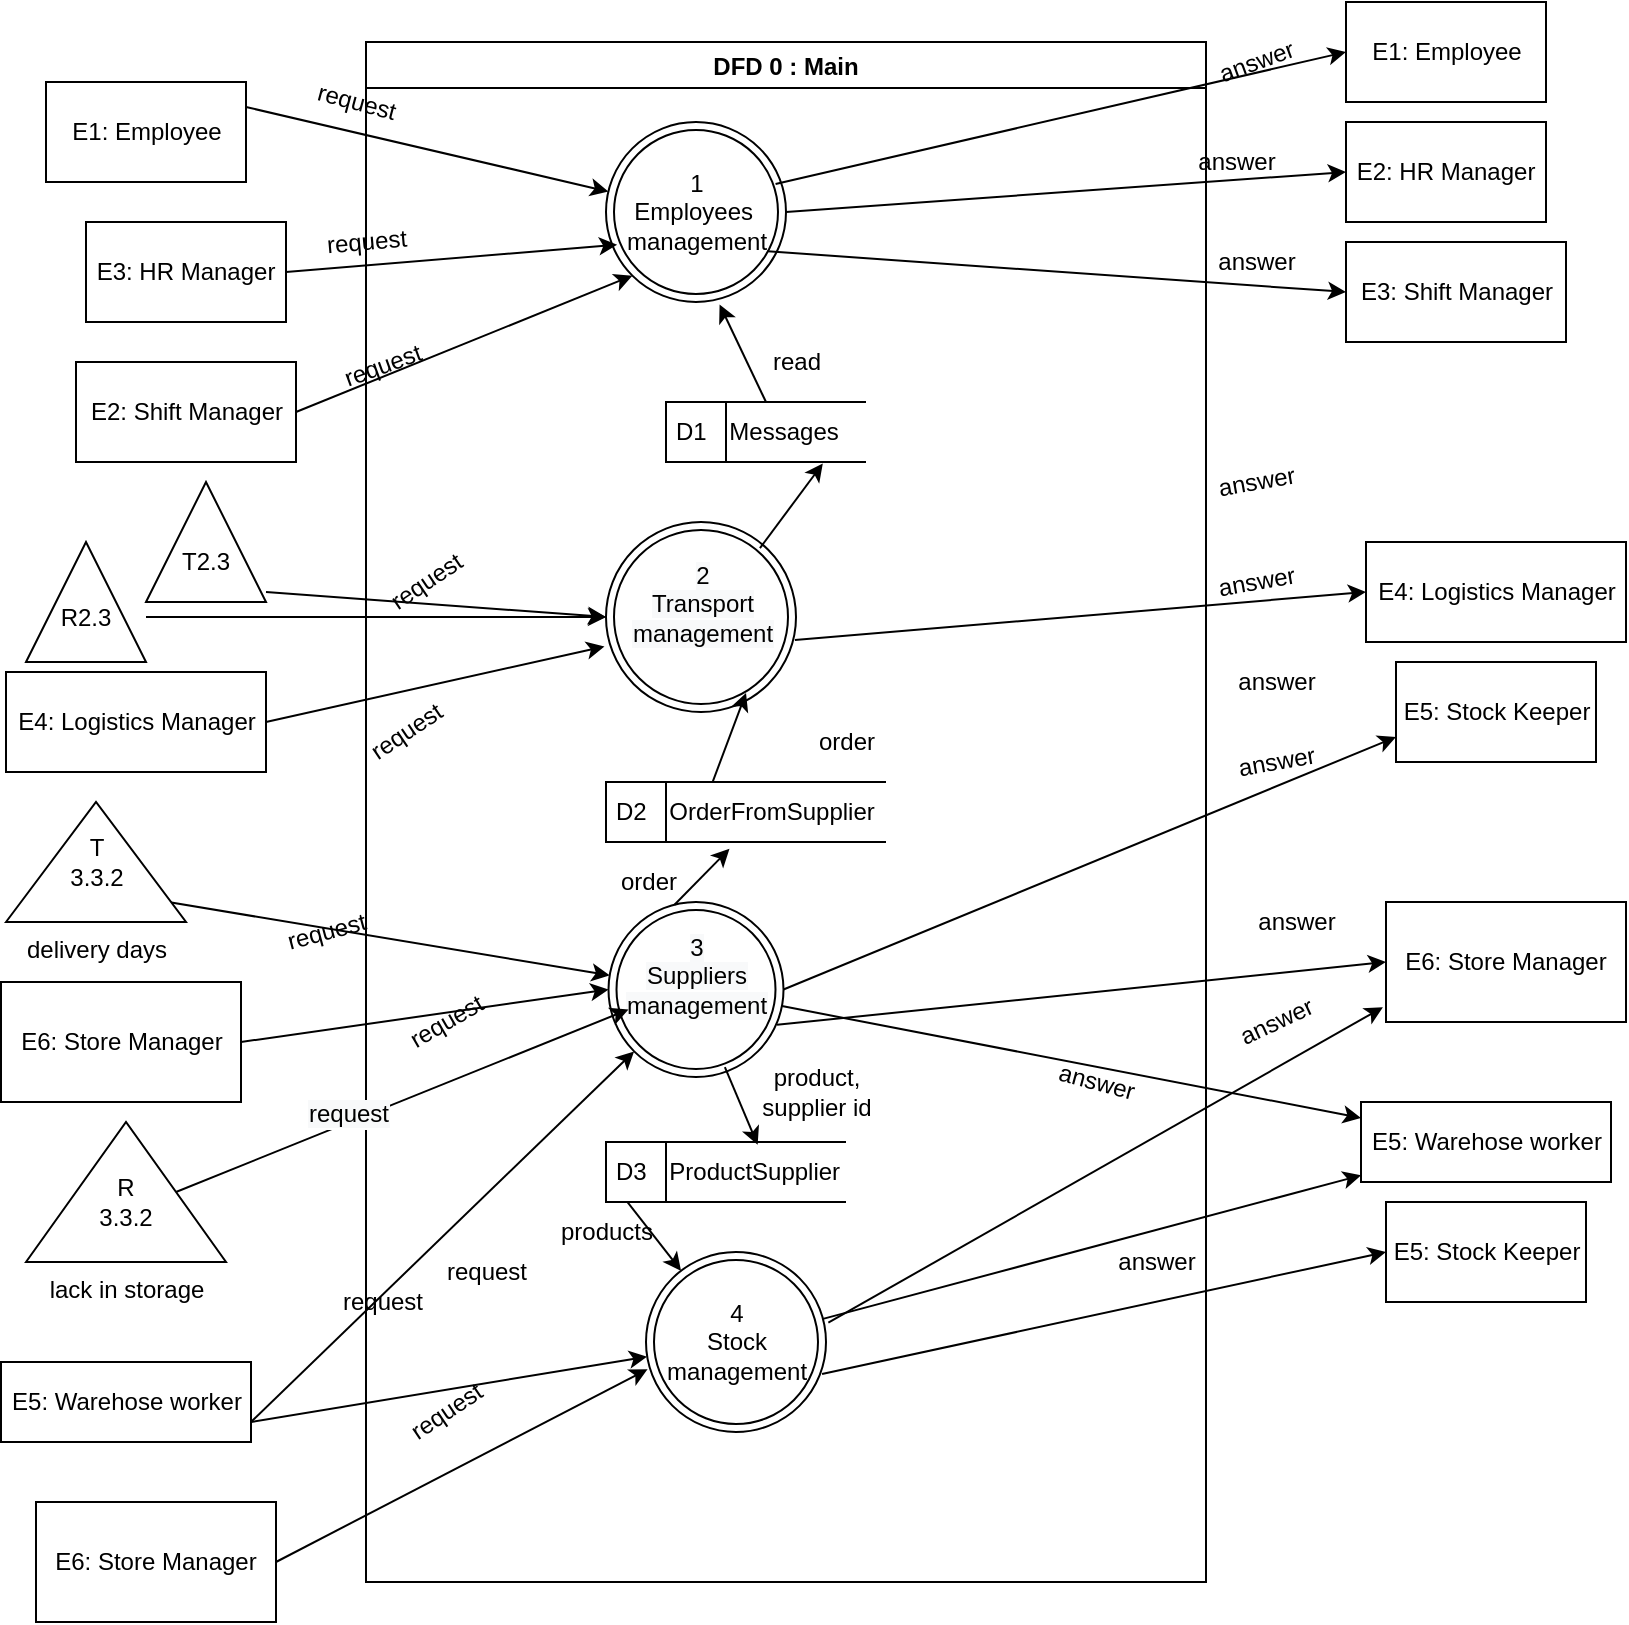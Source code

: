 <mxfile version="18.0.6" type="device"><diagram id="ACElO1Fw3GVF18SD-Q38" name="Page-1"><mxGraphModel dx="1278" dy="641" grid="1" gridSize="10" guides="1" tooltips="1" connect="1" arrows="1" fold="1" page="1" pageScale="1" pageWidth="850" pageHeight="1100" math="0" shadow="0"><root><mxCell id="0"/><mxCell id="1" parent="0"/><mxCell id="f1oIGx_SCuBBbTI3KdHC-1" value="DFD 0 : Main" style="swimlane;" parent="1" vertex="1"><mxGeometry x="210" y="60" width="420" height="770" as="geometry"/></mxCell><mxCell id="f1oIGx_SCuBBbTI3KdHC-2" value="1&lt;br&gt;Employees&amp;nbsp;&lt;br&gt;management" style="ellipse;shape=doubleEllipse;html=1;dashed=0;whitespace=wrap;aspect=fixed;gradientColor=none;" parent="f1oIGx_SCuBBbTI3KdHC-1" vertex="1"><mxGeometry x="120" y="40" width="90" height="90" as="geometry"/></mxCell><mxCell id="f1oIGx_SCuBBbTI3KdHC-3" value="&#10;&lt;span style=&quot;color: rgb(0, 0, 0); font-family: Helvetica; font-size: 12px; font-style: normal; font-variant-ligatures: normal; font-variant-caps: normal; font-weight: 400; letter-spacing: normal; orphans: 2; text-align: center; text-indent: 0px; text-transform: none; widows: 2; word-spacing: 0px; -webkit-text-stroke-width: 0px; background-color: rgb(248, 249, 250); text-decoration-thickness: initial; text-decoration-style: initial; text-decoration-color: initial; float: none; display: inline !important;&quot;&gt;2&lt;/span&gt;&lt;br style=&quot;color: rgb(0, 0, 0); font-family: Helvetica; font-size: 12px; font-style: normal; font-variant-ligatures: normal; font-variant-caps: normal; font-weight: 400; letter-spacing: normal; orphans: 2; text-align: center; text-indent: 0px; text-transform: none; widows: 2; word-spacing: 0px; -webkit-text-stroke-width: 0px; background-color: rgb(248, 249, 250); text-decoration-thickness: initial; text-decoration-style: initial; text-decoration-color: initial;&quot;&gt;&lt;span style=&quot;color: rgb(0, 0, 0); font-family: Helvetica; font-size: 12px; font-style: normal; font-variant-ligatures: normal; font-variant-caps: normal; font-weight: 400; letter-spacing: normal; orphans: 2; text-align: center; text-indent: 0px; text-transform: none; widows: 2; word-spacing: 0px; -webkit-text-stroke-width: 0px; background-color: rgb(248, 249, 250); text-decoration-thickness: initial; text-decoration-style: initial; text-decoration-color: initial; float: none; display: inline !important;&quot;&gt;Transport&lt;/span&gt;&lt;br style=&quot;color: rgb(0, 0, 0); font-family: Helvetica; font-size: 12px; font-style: normal; font-variant-ligatures: normal; font-variant-caps: normal; font-weight: 400; letter-spacing: normal; orphans: 2; text-align: center; text-indent: 0px; text-transform: none; widows: 2; word-spacing: 0px; -webkit-text-stroke-width: 0px; background-color: rgb(248, 249, 250); text-decoration-thickness: initial; text-decoration-style: initial; text-decoration-color: initial;&quot;&gt;&lt;span style=&quot;color: rgb(0, 0, 0); font-family: Helvetica; font-size: 12px; font-style: normal; font-variant-ligatures: normal; font-variant-caps: normal; font-weight: 400; letter-spacing: normal; orphans: 2; text-align: center; text-indent: 0px; text-transform: none; widows: 2; word-spacing: 0px; -webkit-text-stroke-width: 0px; background-color: rgb(248, 249, 250); text-decoration-thickness: initial; text-decoration-style: initial; text-decoration-color: initial; float: none; display: inline !important;&quot;&gt;management&lt;/span&gt;&#10;&#10;" style="ellipse;shape=doubleEllipse;html=1;dashed=0;whitespace=wrap;aspect=fixed;gradientColor=none;" parent="f1oIGx_SCuBBbTI3KdHC-1" vertex="1"><mxGeometry x="120" y="240" width="95" height="95" as="geometry"/></mxCell><mxCell id="f1oIGx_SCuBBbTI3KdHC-4" value="&#10;&lt;span style=&quot;color: rgb(0, 0, 0); font-family: Helvetica; font-size: 12px; font-style: normal; font-variant-ligatures: normal; font-variant-caps: normal; font-weight: 400; letter-spacing: normal; orphans: 2; text-align: center; text-indent: 0px; text-transform: none; widows: 2; word-spacing: 0px; -webkit-text-stroke-width: 0px; background-color: rgb(248, 249, 250); text-decoration-thickness: initial; text-decoration-style: initial; text-decoration-color: initial; float: none; display: inline !important;&quot;&gt;3&lt;/span&gt;&lt;br style=&quot;color: rgb(0, 0, 0); font-family: Helvetica; font-size: 12px; font-style: normal; font-variant-ligatures: normal; font-variant-caps: normal; font-weight: 400; letter-spacing: normal; orphans: 2; text-align: center; text-indent: 0px; text-transform: none; widows: 2; word-spacing: 0px; -webkit-text-stroke-width: 0px; background-color: rgb(248, 249, 250); text-decoration-thickness: initial; text-decoration-style: initial; text-decoration-color: initial;&quot;&gt;&lt;span style=&quot;color: rgb(0, 0, 0); font-family: Helvetica; font-size: 12px; font-style: normal; font-variant-ligatures: normal; font-variant-caps: normal; font-weight: 400; letter-spacing: normal; orphans: 2; text-align: center; text-indent: 0px; text-transform: none; widows: 2; word-spacing: 0px; -webkit-text-stroke-width: 0px; background-color: rgb(248, 249, 250); text-decoration-thickness: initial; text-decoration-style: initial; text-decoration-color: initial; float: none; display: inline !important;&quot;&gt;Suppliers&lt;/span&gt;&lt;br style=&quot;color: rgb(0, 0, 0); font-family: Helvetica; font-size: 12px; font-style: normal; font-variant-ligatures: normal; font-variant-caps: normal; font-weight: 400; letter-spacing: normal; orphans: 2; text-align: center; text-indent: 0px; text-transform: none; widows: 2; word-spacing: 0px; -webkit-text-stroke-width: 0px; background-color: rgb(248, 249, 250); text-decoration-thickness: initial; text-decoration-style: initial; text-decoration-color: initial;&quot;&gt;&lt;span style=&quot;color: rgb(0, 0, 0); font-family: Helvetica; font-size: 12px; font-style: normal; font-variant-ligatures: normal; font-variant-caps: normal; font-weight: 400; letter-spacing: normal; orphans: 2; text-align: center; text-indent: 0px; text-transform: none; widows: 2; word-spacing: 0px; -webkit-text-stroke-width: 0px; background-color: rgb(248, 249, 250); text-decoration-thickness: initial; text-decoration-style: initial; text-decoration-color: initial; float: none; display: inline !important;&quot;&gt;management&lt;/span&gt;&#10;&#10;" style="ellipse;shape=doubleEllipse;html=1;dashed=0;whitespace=wrap;aspect=fixed;gradientColor=none;" parent="f1oIGx_SCuBBbTI3KdHC-1" vertex="1"><mxGeometry x="121.25" y="430" width="87.5" height="87.5" as="geometry"/></mxCell><mxCell id="f1oIGx_SCuBBbTI3KdHC-5" value="4&lt;br&gt;Stock&lt;br&gt;management" style="ellipse;shape=doubleEllipse;html=1;dashed=0;whitespace=wrap;aspect=fixed;gradientColor=none;" parent="f1oIGx_SCuBBbTI3KdHC-1" vertex="1"><mxGeometry x="140" y="605" width="90" height="90" as="geometry"/></mxCell><mxCell id="f1oIGx_SCuBBbTI3KdHC-76" value="D1&lt;span style=&quot;white-space: pre;&quot;&gt;&#9;&lt;/span&gt;Messages" style="html=1;dashed=0;whitespace=wrap;shape=mxgraph.dfd.dataStoreID;align=left;spacingLeft=3;points=[[0,0],[0.5,0],[1,0],[0,0.5],[1,0.5],[0,1],[0.5,1],[1,1]];" parent="f1oIGx_SCuBBbTI3KdHC-1" vertex="1"><mxGeometry x="150" y="180" width="100" height="30" as="geometry"/></mxCell><mxCell id="f1oIGx_SCuBBbTI3KdHC-77" value="" style="endArrow=classic;html=1;rounded=0;exitX=0.81;exitY=0.138;exitDx=0;exitDy=0;exitPerimeter=0;entryX=0.784;entryY=1.025;entryDx=0;entryDy=0;entryPerimeter=0;" parent="f1oIGx_SCuBBbTI3KdHC-1" source="f1oIGx_SCuBBbTI3KdHC-3" target="f1oIGx_SCuBBbTI3KdHC-76" edge="1"><mxGeometry width="50" height="50" relative="1" as="geometry"><mxPoint x="140" y="280" as="sourcePoint"/><mxPoint x="190" y="230" as="targetPoint"/></mxGeometry></mxCell><mxCell id="f1oIGx_SCuBBbTI3KdHC-79" value="" style="endArrow=classic;html=1;rounded=0;exitX=0.5;exitY=0;exitDx=0;exitDy=0;entryX=0.631;entryY=1.014;entryDx=0;entryDy=0;entryPerimeter=0;" parent="f1oIGx_SCuBBbTI3KdHC-1" source="f1oIGx_SCuBBbTI3KdHC-76" target="f1oIGx_SCuBBbTI3KdHC-2" edge="1"><mxGeometry width="50" height="50" relative="1" as="geometry"><mxPoint x="206.95" y="263.11" as="sourcePoint"/><mxPoint x="238.4" y="220.75" as="targetPoint"/></mxGeometry></mxCell><mxCell id="f1oIGx_SCuBBbTI3KdHC-81" value="D2&lt;span style=&quot;white-space: pre;&quot;&gt;&#9;&lt;/span&gt;OrderFromSupplier" style="html=1;dashed=0;whitespace=wrap;shape=mxgraph.dfd.dataStoreID;align=left;spacingLeft=3;points=[[0,0],[0.5,0],[1,0],[0,0.5],[1,0.5],[0,1],[0.5,1],[1,1]];" parent="f1oIGx_SCuBBbTI3KdHC-1" vertex="1"><mxGeometry x="120" y="370" width="140" height="30" as="geometry"/></mxCell><mxCell id="f1oIGx_SCuBBbTI3KdHC-62" value="request" style="text;html=1;align=center;verticalAlign=middle;resizable=0;points=[];autosize=1;strokeColor=none;fillColor=none;rotation=0;" parent="f1oIGx_SCuBBbTI3KdHC-1" vertex="1"><mxGeometry x="30" y="605" width="60" height="20" as="geometry"/></mxCell><mxCell id="f1oIGx_SCuBBbTI3KdHC-82" value="D3&lt;span style=&quot;white-space: pre;&quot;&gt;&#9;&lt;/span&gt;ProductSupplier" style="html=1;dashed=0;whitespace=wrap;shape=mxgraph.dfd.dataStoreID;align=left;spacingLeft=3;points=[[0,0],[0.5,0],[1,0],[0,0.5],[1,0.5],[0,1],[0.5,1],[1,1]];" parent="f1oIGx_SCuBBbTI3KdHC-1" vertex="1"><mxGeometry x="120" y="550" width="120" height="30" as="geometry"/></mxCell><mxCell id="f1oIGx_SCuBBbTI3KdHC-83" value="" style="endArrow=classic;html=1;rounded=0;exitX=0.381;exitY=-0.003;exitDx=0;exitDy=0;exitPerimeter=0;entryX=0.737;entryY=0.9;entryDx=0;entryDy=0;entryPerimeter=0;" parent="f1oIGx_SCuBBbTI3KdHC-1" source="f1oIGx_SCuBBbTI3KdHC-81" target="f1oIGx_SCuBBbTI3KdHC-3" edge="1"><mxGeometry width="50" height="50" relative="1" as="geometry"><mxPoint x="90" y="570" as="sourcePoint"/><mxPoint x="140" y="520" as="targetPoint"/></mxGeometry></mxCell><mxCell id="f1oIGx_SCuBBbTI3KdHC-85" value="" style="endArrow=classic;html=1;rounded=0;exitX=0.377;exitY=0.016;exitDx=0;exitDy=0;exitPerimeter=0;entryX=0.441;entryY=1.113;entryDx=0;entryDy=0;entryPerimeter=0;" parent="f1oIGx_SCuBBbTI3KdHC-1" source="f1oIGx_SCuBBbTI3KdHC-4" target="f1oIGx_SCuBBbTI3KdHC-81" edge="1"><mxGeometry width="50" height="50" relative="1" as="geometry"><mxPoint x="140" y="470" as="sourcePoint"/><mxPoint x="190" y="420" as="targetPoint"/></mxGeometry></mxCell><mxCell id="f1oIGx_SCuBBbTI3KdHC-86" value="order" style="text;html=1;align=center;verticalAlign=middle;resizable=0;points=[];autosize=1;strokeColor=none;fillColor=none;" parent="f1oIGx_SCuBBbTI3KdHC-1" vertex="1"><mxGeometry x="121.25" y="410" width="40" height="20" as="geometry"/></mxCell><mxCell id="f1oIGx_SCuBBbTI3KdHC-87" value="" style="endArrow=classic;html=1;rounded=0;exitX=0.665;exitY=0.944;exitDx=0;exitDy=0;exitPerimeter=0;entryX=0.632;entryY=0.047;entryDx=0;entryDy=0;entryPerimeter=0;" parent="f1oIGx_SCuBBbTI3KdHC-1" source="f1oIGx_SCuBBbTI3KdHC-4" target="f1oIGx_SCuBBbTI3KdHC-82" edge="1"><mxGeometry width="50" height="50" relative="1" as="geometry"><mxPoint x="130" y="610" as="sourcePoint"/><mxPoint x="180" y="560" as="targetPoint"/></mxGeometry></mxCell><mxCell id="f1oIGx_SCuBBbTI3KdHC-88" value="product,&lt;br&gt;supplier id" style="text;html=1;align=center;verticalAlign=middle;resizable=0;points=[];autosize=1;strokeColor=none;fillColor=none;" parent="f1oIGx_SCuBBbTI3KdHC-1" vertex="1"><mxGeometry x="190" y="510" width="70" height="30" as="geometry"/></mxCell><mxCell id="f1oIGx_SCuBBbTI3KdHC-89" value="" style="endArrow=classic;html=1;rounded=0;exitX=0.088;exitY=0.993;exitDx=0;exitDy=0;exitPerimeter=0;" parent="f1oIGx_SCuBBbTI3KdHC-1" source="f1oIGx_SCuBBbTI3KdHC-82" target="f1oIGx_SCuBBbTI3KdHC-5" edge="1"><mxGeometry width="50" height="50" relative="1" as="geometry"><mxPoint x="130" y="600" as="sourcePoint"/><mxPoint x="180" y="550" as="targetPoint"/></mxGeometry></mxCell><mxCell id="f1oIGx_SCuBBbTI3KdHC-90" value="products" style="text;html=1;align=center;verticalAlign=middle;resizable=0;points=[];autosize=1;strokeColor=none;fillColor=none;" parent="f1oIGx_SCuBBbTI3KdHC-1" vertex="1"><mxGeometry x="90" y="585" width="60" height="20" as="geometry"/></mxCell><mxCell id="f1oIGx_SCuBBbTI3KdHC-80" value="read" style="text;html=1;align=center;verticalAlign=middle;resizable=0;points=[];autosize=1;strokeColor=none;fillColor=none;" parent="f1oIGx_SCuBBbTI3KdHC-1" vertex="1"><mxGeometry x="195" y="150" width="40" height="20" as="geometry"/></mxCell><mxCell id="xT2kt36jg7ey2DXcPcVZ-4" value="answer" style="text;html=1;align=center;verticalAlign=middle;resizable=0;points=[];autosize=1;strokeColor=none;fillColor=none;rotation=15;" parent="f1oIGx_SCuBBbTI3KdHC-1" vertex="1"><mxGeometry x="340" y="510" width="50" height="20" as="geometry"/></mxCell><mxCell id="f1oIGx_SCuBBbTI3KdHC-75" value="answer" style="text;html=1;align=center;verticalAlign=middle;resizable=0;points=[];autosize=1;strokeColor=none;fillColor=none;rotation=0;" parent="f1oIGx_SCuBBbTI3KdHC-1" vertex="1"><mxGeometry x="370" y="600" width="50" height="20" as="geometry"/></mxCell><mxCell id="f1oIGx_SCuBBbTI3KdHC-60" value="request" style="text;html=1;align=center;verticalAlign=middle;resizable=0;points=[];autosize=1;strokeColor=none;fillColor=none;rotation=-30;" parent="f1oIGx_SCuBBbTI3KdHC-1" vertex="1"><mxGeometry x="10" y="480" width="60" height="20" as="geometry"/></mxCell><mxCell id="f1oIGx_SCuBBbTI3KdHC-58" value="request" style="text;html=1;align=center;verticalAlign=middle;resizable=0;points=[];autosize=1;strokeColor=none;fillColor=none;rotation=-34;" parent="f1oIGx_SCuBBbTI3KdHC-1" vertex="1"><mxGeometry x="-10" y="335" width="60" height="20" as="geometry"/></mxCell><mxCell id="d8rqe_NV9AuQXP2XU5AX-5" value="request" style="text;html=1;align=center;verticalAlign=middle;resizable=0;points=[];autosize=1;strokeColor=none;fillColor=none;rotation=-34;" parent="f1oIGx_SCuBBbTI3KdHC-1" vertex="1"><mxGeometry y="260" width="60" height="20" as="geometry"/></mxCell><mxCell id="d8rqe_NV9AuQXP2XU5AX-6" value="request" style="text;html=1;align=center;verticalAlign=middle;resizable=0;points=[];autosize=1;strokeColor=none;fillColor=none;rotation=-34;" parent="f1oIGx_SCuBBbTI3KdHC-1" vertex="1"><mxGeometry x="10" y="675" width="60" height="20" as="geometry"/></mxCell><mxCell id="f1oIGx_SCuBBbTI3KdHC-6" value="E1: Employee" style="html=1;dashed=0;whitespace=wrap;" parent="1" vertex="1"><mxGeometry x="50" y="80" width="100" height="50" as="geometry"/></mxCell><mxCell id="f1oIGx_SCuBBbTI3KdHC-7" value="" style="endArrow=classic;html=1;rounded=0;exitX=1;exitY=0.25;exitDx=0;exitDy=0;" parent="1" source="f1oIGx_SCuBBbTI3KdHC-6" target="f1oIGx_SCuBBbTI3KdHC-2" edge="1"><mxGeometry width="50" height="50" relative="1" as="geometry"><mxPoint x="400" y="310" as="sourcePoint"/><mxPoint x="368.343" y="159.022" as="targetPoint"/></mxGeometry></mxCell><mxCell id="f1oIGx_SCuBBbTI3KdHC-9" value="" style="endArrow=classic;html=1;rounded=0;entryX=-0.008;entryY=0.655;entryDx=0;entryDy=0;entryPerimeter=0;exitX=1;exitY=0.5;exitDx=0;exitDy=0;" parent="1" source="f1oIGx_SCuBBbTI3KdHC-16" target="f1oIGx_SCuBBbTI3KdHC-3" edge="1"><mxGeometry width="50" height="50" relative="1" as="geometry"><mxPoint x="110" y="380" as="sourcePoint"/><mxPoint x="380" y="352.5" as="targetPoint"/></mxGeometry></mxCell><mxCell id="f1oIGx_SCuBBbTI3KdHC-10" value="" style="endArrow=classic;html=1;rounded=0;exitX=1;exitY=0.75;exitDx=0;exitDy=0;" parent="1" source="f1oIGx_SCuBBbTI3KdHC-11" target="f1oIGx_SCuBBbTI3KdHC-5" edge="1"><mxGeometry width="50" height="50" relative="1" as="geometry"><mxPoint x="100" y="710" as="sourcePoint"/><mxPoint x="317.636" y="400.004" as="targetPoint"/></mxGeometry></mxCell><mxCell id="f1oIGx_SCuBBbTI3KdHC-11" value="E5: Warehose worker" style="html=1;dashed=0;whitespace=wrap;gradientColor=none;" parent="1" vertex="1"><mxGeometry x="27.5" y="720" width="125" height="40" as="geometry"/></mxCell><mxCell id="f1oIGx_SCuBBbTI3KdHC-12" value="E2: Shift Manager" style="html=1;dashed=0;whitespace=wrap;gradientColor=none;" parent="1" vertex="1"><mxGeometry x="65" y="220" width="110" height="50" as="geometry"/></mxCell><mxCell id="f1oIGx_SCuBBbTI3KdHC-13" value="E3: HR Manager" style="rounded=0;whiteSpace=wrap;html=1;" parent="1" vertex="1"><mxGeometry x="70" y="150" width="100" height="50" as="geometry"/></mxCell><mxCell id="f1oIGx_SCuBBbTI3KdHC-14" value="" style="endArrow=classic;html=1;rounded=0;exitX=1;exitY=0.5;exitDx=0;exitDy=0;entryX=0.062;entryY=0.682;entryDx=0;entryDy=0;entryPerimeter=0;" parent="1" source="f1oIGx_SCuBBbTI3KdHC-13" target="f1oIGx_SCuBBbTI3KdHC-2" edge="1"><mxGeometry width="50" height="50" relative="1" as="geometry"><mxPoint x="190" y="102.5" as="sourcePoint"/><mxPoint x="381.063" y="145.278" as="targetPoint"/></mxGeometry></mxCell><mxCell id="f1oIGx_SCuBBbTI3KdHC-15" value="" style="endArrow=classic;html=1;rounded=0;exitX=1;exitY=0.5;exitDx=0;exitDy=0;entryX=0;entryY=1;entryDx=0;entryDy=0;" parent="1" source="f1oIGx_SCuBBbTI3KdHC-12" target="f1oIGx_SCuBBbTI3KdHC-2" edge="1"><mxGeometry width="50" height="50" relative="1" as="geometry"><mxPoint x="180" y="185" as="sourcePoint"/><mxPoint x="385.58" y="171.38" as="targetPoint"/></mxGeometry></mxCell><mxCell id="f1oIGx_SCuBBbTI3KdHC-16" value="E4: Logistics Manager" style="html=1;dashed=0;whitespace=wrap;gradientColor=none;" parent="1" vertex="1"><mxGeometry x="30" y="375" width="130" height="50" as="geometry"/></mxCell><mxCell id="f1oIGx_SCuBBbTI3KdHC-19" value="" style="endArrow=classic;html=1;rounded=0;exitX=1;exitY=0.75;exitDx=0;exitDy=0;entryX=0;entryY=1;entryDx=0;entryDy=0;" parent="1" source="f1oIGx_SCuBBbTI3KdHC-11" target="f1oIGx_SCuBBbTI3KdHC-4" edge="1"><mxGeometry width="50" height="50" relative="1" as="geometry"><mxPoint x="170" y="410" as="sourcePoint"/><mxPoint x="389.662" y="349.954" as="targetPoint"/></mxGeometry></mxCell><mxCell id="f1oIGx_SCuBBbTI3KdHC-23" value="E6: Store Manager" style="rounded=0;whiteSpace=wrap;html=1;" parent="1" vertex="1"><mxGeometry x="27.5" y="530" width="120" height="60" as="geometry"/></mxCell><mxCell id="f1oIGx_SCuBBbTI3KdHC-24" value="" style="endArrow=classic;html=1;rounded=0;exitX=1;exitY=0.5;exitDx=0;exitDy=0;entryX=0;entryY=0.5;entryDx=0;entryDy=0;" parent="1" source="f1oIGx_SCuBBbTI3KdHC-23" target="f1oIGx_SCuBBbTI3KdHC-4" edge="1"><mxGeometry width="50" height="50" relative="1" as="geometry"><mxPoint x="400" y="420" as="sourcePoint"/><mxPoint x="450" y="370" as="targetPoint"/></mxGeometry></mxCell><mxCell id="f1oIGx_SCuBBbTI3KdHC-25" value="E6: Store Manager" style="rounded=0;whiteSpace=wrap;html=1;" parent="1" vertex="1"><mxGeometry x="45" y="790" width="120" height="60" as="geometry"/></mxCell><mxCell id="f1oIGx_SCuBBbTI3KdHC-26" value="" style="endArrow=classic;html=1;rounded=0;exitX=1;exitY=0.5;exitDx=0;exitDy=0;entryX=0.009;entryY=0.651;entryDx=0;entryDy=0;entryPerimeter=0;" parent="1" source="f1oIGx_SCuBBbTI3KdHC-25" target="f1oIGx_SCuBBbTI3KdHC-5" edge="1"><mxGeometry width="50" height="50" relative="1" as="geometry"><mxPoint x="185" y="617.5" as="sourcePoint"/><mxPoint x="380.019" y="623.688" as="targetPoint"/></mxGeometry></mxCell><mxCell id="f1oIGx_SCuBBbTI3KdHC-27" value="" style="endArrow=classic;html=1;rounded=0;exitX=0.994;exitY=0.621;exitDx=0;exitDy=0;exitPerimeter=0;entryX=0;entryY=0.5;entryDx=0;entryDy=0;" parent="1" source="f1oIGx_SCuBBbTI3KdHC-3" target="f1oIGx_SCuBBbTI3KdHC-46" edge="1"><mxGeometry width="50" height="50" relative="1" as="geometry"><mxPoint x="360" y="200" as="sourcePoint"/><mxPoint x="700" y="340" as="targetPoint"/></mxGeometry></mxCell><mxCell id="f1oIGx_SCuBBbTI3KdHC-30" value="" style="endArrow=classic;html=1;rounded=0;exitX=0.942;exitY=0.344;exitDx=0;exitDy=0;exitPerimeter=0;entryX=0;entryY=0.5;entryDx=0;entryDy=0;" parent="1" source="f1oIGx_SCuBBbTI3KdHC-2" target="f1oIGx_SCuBBbTI3KdHC-41" edge="1"><mxGeometry width="50" height="50" relative="1" as="geometry"><mxPoint x="360" y="200" as="sourcePoint"/><mxPoint x="710" y="120" as="targetPoint"/></mxGeometry></mxCell><mxCell id="f1oIGx_SCuBBbTI3KdHC-31" value="" style="endArrow=classic;html=1;rounded=0;exitX=0.898;exitY=0.718;exitDx=0;exitDy=0;exitPerimeter=0;entryX=0;entryY=0.5;entryDx=0;entryDy=0;" parent="1" source="f1oIGx_SCuBBbTI3KdHC-2" target="f1oIGx_SCuBBbTI3KdHC-43" edge="1"><mxGeometry width="50" height="50" relative="1" as="geometry"><mxPoint x="360" y="200" as="sourcePoint"/><mxPoint x="700" y="200" as="targetPoint"/></mxGeometry></mxCell><mxCell id="f1oIGx_SCuBBbTI3KdHC-32" value="" style="endArrow=classic;html=1;rounded=0;exitX=1;exitY=0.5;exitDx=0;exitDy=0;entryX=0;entryY=0.5;entryDx=0;entryDy=0;" parent="1" source="f1oIGx_SCuBBbTI3KdHC-2" target="f1oIGx_SCuBBbTI3KdHC-42" edge="1"><mxGeometry width="50" height="50" relative="1" as="geometry"><mxPoint x="360" y="200" as="sourcePoint"/><mxPoint x="730" y="170" as="targetPoint"/></mxGeometry></mxCell><mxCell id="f1oIGx_SCuBBbTI3KdHC-34" value="" style="endArrow=classic;html=1;rounded=0;exitX=0.978;exitY=0.678;exitDx=0;exitDy=0;exitPerimeter=0;entryX=0;entryY=0.5;entryDx=0;entryDy=0;" parent="1" source="f1oIGx_SCuBBbTI3KdHC-5" target="f1oIGx_SCuBBbTI3KdHC-49" edge="1"><mxGeometry width="50" height="50" relative="1" as="geometry"><mxPoint x="360" y="560" as="sourcePoint"/><mxPoint x="750" y="650" as="targetPoint"/></mxGeometry></mxCell><mxCell id="f1oIGx_SCuBBbTI3KdHC-35" value="" style="endArrow=classic;html=1;rounded=0;exitX=1.013;exitY=0.393;exitDx=0;exitDy=0;exitPerimeter=0;entryX=-0.013;entryY=0.877;entryDx=0;entryDy=0;entryPerimeter=0;" parent="1" source="f1oIGx_SCuBBbTI3KdHC-5" target="f1oIGx_SCuBBbTI3KdHC-48" edge="1"><mxGeometry width="50" height="50" relative="1" as="geometry"><mxPoint x="360" y="560" as="sourcePoint"/><mxPoint x="700" y="590" as="targetPoint"/></mxGeometry></mxCell><mxCell id="f1oIGx_SCuBBbTI3KdHC-36" value="" style="endArrow=classic;html=1;rounded=0;exitX=0.963;exitY=0.702;exitDx=0;exitDy=0;exitPerimeter=0;entryX=0;entryY=0.5;entryDx=0;entryDy=0;" parent="1" source="f1oIGx_SCuBBbTI3KdHC-4" target="f1oIGx_SCuBBbTI3KdHC-48" edge="1"><mxGeometry width="50" height="50" relative="1" as="geometry"><mxPoint x="360" y="560" as="sourcePoint"/><mxPoint x="720" y="510" as="targetPoint"/></mxGeometry></mxCell><mxCell id="f1oIGx_SCuBBbTI3KdHC-37" value="" style="endArrow=classic;html=1;rounded=0;exitX=1;exitY=0.5;exitDx=0;exitDy=0;entryX=0;entryY=0.75;entryDx=0;entryDy=0;" parent="1" source="f1oIGx_SCuBBbTI3KdHC-4" target="f1oIGx_SCuBBbTI3KdHC-47" edge="1"><mxGeometry width="50" height="50" relative="1" as="geometry"><mxPoint x="360" y="560" as="sourcePoint"/><mxPoint x="720" y="450" as="targetPoint"/></mxGeometry></mxCell><mxCell id="f1oIGx_SCuBBbTI3KdHC-40" value="" style="endArrow=classic;html=1;rounded=0;exitX=0.818;exitY=0.813;exitDx=0;exitDy=0;exitPerimeter=0;" parent="1" source="xT2kt36jg7ey2DXcPcVZ-7" target="f1oIGx_SCuBBbTI3KdHC-4" edge="1"><mxGeometry width="50" height="50" relative="1" as="geometry"><mxPoint x="104.8" y="472.8" as="sourcePoint"/><mxPoint x="410" y="270" as="targetPoint"/></mxGeometry></mxCell><mxCell id="f1oIGx_SCuBBbTI3KdHC-41" value="E1: Employee" style="html=1;dashed=0;whitespace=wrap;" parent="1" vertex="1"><mxGeometry x="700" y="40" width="100" height="50" as="geometry"/></mxCell><mxCell id="f1oIGx_SCuBBbTI3KdHC-42" value="E2: HR Manager" style="rounded=0;whiteSpace=wrap;html=1;" parent="1" vertex="1"><mxGeometry x="700" y="100" width="100" height="50" as="geometry"/></mxCell><mxCell id="f1oIGx_SCuBBbTI3KdHC-43" value="E3: Shift Manager" style="html=1;dashed=0;whitespace=wrap;gradientColor=none;" parent="1" vertex="1"><mxGeometry x="700" y="160" width="110" height="50" as="geometry"/></mxCell><mxCell id="f1oIGx_SCuBBbTI3KdHC-46" value="E4: Logistics Manager" style="html=1;dashed=0;whitespace=wrap;gradientColor=none;" parent="1" vertex="1"><mxGeometry x="710" y="310" width="130" height="50" as="geometry"/></mxCell><mxCell id="f1oIGx_SCuBBbTI3KdHC-47" value="E5: Stock Keeper" style="html=1;dashed=0;whitespace=wrap;gradientColor=none;" parent="1" vertex="1"><mxGeometry x="725" y="370" width="100" height="50" as="geometry"/></mxCell><mxCell id="f1oIGx_SCuBBbTI3KdHC-48" value="E6: Store Manager" style="rounded=0;whiteSpace=wrap;html=1;" parent="1" vertex="1"><mxGeometry x="720" y="490" width="120" height="60" as="geometry"/></mxCell><mxCell id="f1oIGx_SCuBBbTI3KdHC-49" value="E5: Stock Keeper" style="html=1;dashed=0;whitespace=wrap;gradientColor=none;" parent="1" vertex="1"><mxGeometry x="720" y="640" width="100" height="50" as="geometry"/></mxCell><mxCell id="f1oIGx_SCuBBbTI3KdHC-50" value="request" style="text;html=1;align=center;verticalAlign=middle;resizable=0;points=[];autosize=1;strokeColor=none;fillColor=none;rotation=15;" parent="1" vertex="1"><mxGeometry x="175" y="80" width="60" height="20" as="geometry"/></mxCell><mxCell id="f1oIGx_SCuBBbTI3KdHC-53" value="request" style="text;html=1;align=center;verticalAlign=middle;resizable=0;points=[];autosize=1;strokeColor=none;fillColor=none;rotation=-5;" parent="1" vertex="1"><mxGeometry x="180" y="150" width="60" height="20" as="geometry"/></mxCell><mxCell id="f1oIGx_SCuBBbTI3KdHC-54" value="request" style="text;html=1;align=center;verticalAlign=middle;resizable=0;points=[];autosize=1;strokeColor=none;fillColor=none;rotation=-20;" parent="1" vertex="1"><mxGeometry x="188.03" y="211.81" width="60" height="20" as="geometry"/></mxCell><mxCell id="f1oIGx_SCuBBbTI3KdHC-59" value="request" style="text;html=1;align=center;verticalAlign=middle;resizable=0;points=[];autosize=1;strokeColor=none;fillColor=none;rotation=-15;" parent="1" vertex="1"><mxGeometry x="160" y="495" width="60" height="20" as="geometry"/></mxCell><mxCell id="f1oIGx_SCuBBbTI3KdHC-63" value="request" style="text;html=1;align=center;verticalAlign=middle;resizable=0;points=[];autosize=1;strokeColor=none;fillColor=none;rotation=0;" parent="1" vertex="1"><mxGeometry x="188.03" y="680" width="60" height="20" as="geometry"/></mxCell><mxCell id="f1oIGx_SCuBBbTI3KdHC-64" value="answer" style="text;html=1;align=center;verticalAlign=middle;resizable=0;points=[];autosize=1;strokeColor=none;fillColor=none;rotation=-20;" parent="1" vertex="1"><mxGeometry x="630" y="60" width="50" height="20" as="geometry"/></mxCell><mxCell id="f1oIGx_SCuBBbTI3KdHC-65" value="answer" style="text;html=1;align=center;verticalAlign=middle;resizable=0;points=[];autosize=1;strokeColor=none;fillColor=none;rotation=0;" parent="1" vertex="1"><mxGeometry x="620" y="110" width="50" height="20" as="geometry"/></mxCell><mxCell id="f1oIGx_SCuBBbTI3KdHC-66" value="answer" style="text;html=1;align=center;verticalAlign=middle;resizable=0;points=[];autosize=1;strokeColor=none;fillColor=none;rotation=0;" parent="1" vertex="1"><mxGeometry x="630" y="160" width="50" height="20" as="geometry"/></mxCell><mxCell id="f1oIGx_SCuBBbTI3KdHC-69" value="answer" style="text;html=1;align=center;verticalAlign=middle;resizable=0;points=[];autosize=1;strokeColor=none;fillColor=none;rotation=-10;" parent="1" vertex="1"><mxGeometry x="630" y="270" width="50" height="20" as="geometry"/></mxCell><mxCell id="f1oIGx_SCuBBbTI3KdHC-70" value="answer" style="text;html=1;align=center;verticalAlign=middle;resizable=0;points=[];autosize=1;strokeColor=none;fillColor=none;rotation=-10;" parent="1" vertex="1"><mxGeometry x="630" y="320" width="50" height="20" as="geometry"/></mxCell><mxCell id="f1oIGx_SCuBBbTI3KdHC-71" value="answer" style="text;html=1;align=center;verticalAlign=middle;resizable=0;points=[];autosize=1;strokeColor=none;fillColor=none;rotation=0;" parent="1" vertex="1"><mxGeometry x="640" y="370" width="50" height="20" as="geometry"/></mxCell><mxCell id="f1oIGx_SCuBBbTI3KdHC-72" value="answer" style="text;html=1;align=center;verticalAlign=middle;resizable=0;points=[];autosize=1;strokeColor=none;fillColor=none;rotation=-10;" parent="1" vertex="1"><mxGeometry x="640" y="410" width="50" height="20" as="geometry"/></mxCell><mxCell id="f1oIGx_SCuBBbTI3KdHC-73" value="answer" style="text;html=1;align=center;verticalAlign=middle;resizable=0;points=[];autosize=1;strokeColor=none;fillColor=none;rotation=0;" parent="1" vertex="1"><mxGeometry x="650" y="490" width="50" height="20" as="geometry"/></mxCell><mxCell id="f1oIGx_SCuBBbTI3KdHC-74" value="answer" style="text;html=1;align=center;verticalAlign=middle;resizable=0;points=[];autosize=1;strokeColor=none;fillColor=none;rotation=-25;" parent="1" vertex="1"><mxGeometry x="640" y="540" width="50" height="20" as="geometry"/></mxCell><mxCell id="f1oIGx_SCuBBbTI3KdHC-84" value="order" style="text;html=1;align=center;verticalAlign=middle;resizable=0;points=[];autosize=1;strokeColor=none;fillColor=none;" parent="1" vertex="1"><mxGeometry x="430" y="400" width="40" height="20" as="geometry"/></mxCell><mxCell id="lNLd7UbVNRiNvGkvTOaY-1" value="" style="triangle;whiteSpace=wrap;html=1;dashed=0;direction=south;rotation=-180;" parent="1" vertex="1"><mxGeometry x="100" y="280" width="60" height="60" as="geometry"/></mxCell><mxCell id="lNLd7UbVNRiNvGkvTOaY-3" value="" style="endArrow=classic;html=1;rounded=0;exitX=1;exitY=1;exitDx=0;exitDy=0;entryX=0;entryY=0.5;entryDx=0;entryDy=0;startArrow=none;" parent="1" source="lNLd7UbVNRiNvGkvTOaY-2" target="f1oIGx_SCuBBbTI3KdHC-3" edge="1"><mxGeometry width="50" height="50" relative="1" as="geometry"><mxPoint x="410" y="560" as="sourcePoint"/><mxPoint x="460" y="510" as="targetPoint"/></mxGeometry></mxCell><mxCell id="xT2kt36jg7ey2DXcPcVZ-2" value="E5: Warehose worker" style="html=1;dashed=0;whitespace=wrap;gradientColor=none;" parent="1" vertex="1"><mxGeometry x="707.5" y="590" width="125" height="40" as="geometry"/></mxCell><mxCell id="xT2kt36jg7ey2DXcPcVZ-3" value="" style="endArrow=classic;html=1;rounded=0;" parent="1" source="f1oIGx_SCuBBbTI3KdHC-4" target="xT2kt36jg7ey2DXcPcVZ-2" edge="1"><mxGeometry width="50" height="50" relative="1" as="geometry"><mxPoint x="425.513" y="561.425" as="sourcePoint"/><mxPoint x="730" y="530" as="targetPoint"/></mxGeometry></mxCell><mxCell id="xT2kt36jg7ey2DXcPcVZ-6" value="" style="endArrow=classic;html=1;rounded=0;" parent="1" source="f1oIGx_SCuBBbTI3KdHC-5" target="xT2kt36jg7ey2DXcPcVZ-2" edge="1"><mxGeometry width="50" height="50" relative="1" as="geometry"><mxPoint x="448.02" y="736.02" as="sourcePoint"/><mxPoint x="730" y="675" as="targetPoint"/></mxGeometry></mxCell><mxCell id="xT2kt36jg7ey2DXcPcVZ-7" value="delivery days" style="verticalLabelPosition=bottom;verticalAlign=top;html=1;shape=mxgraph.basic.acute_triangle;dx=0.5;" parent="1" vertex="1"><mxGeometry x="30" y="440" width="90" height="60" as="geometry"/></mxCell><mxCell id="xT2kt36jg7ey2DXcPcVZ-8" value="T&lt;br&gt;3.3.2" style="text;html=1;strokeColor=none;fillColor=none;align=center;verticalAlign=middle;whiteSpace=wrap;rounded=0;" parent="1" vertex="1"><mxGeometry x="58.5" y="460" width="33" height="20" as="geometry"/></mxCell><mxCell id="xT2kt36jg7ey2DXcPcVZ-9" value="&lt;span style=&quot;&quot;&gt;lack in storage&lt;/span&gt;" style="verticalLabelPosition=bottom;verticalAlign=top;html=1;shape=mxgraph.basic.acute_triangle;dx=0.5;" parent="1" vertex="1"><mxGeometry x="40" y="600" width="100" height="70" as="geometry"/></mxCell><mxCell id="xT2kt36jg7ey2DXcPcVZ-10" value="R&lt;br&gt;3.3.2" style="text;html=1;strokeColor=none;fillColor=none;align=center;verticalAlign=middle;whiteSpace=wrap;rounded=0;" parent="1" vertex="1"><mxGeometry x="71" y="630" width="38" height="20" as="geometry"/></mxCell><mxCell id="xT2kt36jg7ey2DXcPcVZ-11" value="" style="endArrow=classic;html=1;rounded=0;exitX=0;exitY=0;exitDx=75;exitDy=35;entryX=0;entryY=0.5;entryDx=0;entryDy=0;exitPerimeter=0;" parent="1" source="xT2kt36jg7ey2DXcPcVZ-9" edge="1"><mxGeometry width="50" height="50" relative="1" as="geometry"><mxPoint x="157.5" y="570" as="sourcePoint"/><mxPoint x="341.25" y="543.75" as="targetPoint"/></mxGeometry></mxCell><mxCell id="xT2kt36jg7ey2DXcPcVZ-13" value="&lt;span style=&quot;font-size: 12px; background-color: rgb(248, 249, 250);&quot;&gt;request&lt;/span&gt;" style="edgeLabel;html=1;align=center;verticalAlign=middle;resizable=0;points=[];" parent="xT2kt36jg7ey2DXcPcVZ-11" vertex="1" connectable="0"><mxGeometry x="-0.228" y="4" relative="1" as="geometry"><mxPoint as="offset"/></mxGeometry></mxCell><mxCell id="lNLd7UbVNRiNvGkvTOaY-2" value="T2.3" style="text;html=1;strokeColor=none;fillColor=none;align=center;verticalAlign=middle;whiteSpace=wrap;rounded=0;" parent="1" vertex="1"><mxGeometry x="100" y="305" width="60" height="30" as="geometry"/></mxCell><mxCell id="d8rqe_NV9AuQXP2XU5AX-1" value="" style="triangle;whiteSpace=wrap;html=1;dashed=0;direction=south;rotation=-180;" parent="1" vertex="1"><mxGeometry x="40" y="310" width="60" height="60" as="geometry"/></mxCell><mxCell id="d8rqe_NV9AuQXP2XU5AX-2" value="R2.3" style="text;html=1;strokeColor=none;fillColor=none;align=center;verticalAlign=middle;whiteSpace=wrap;rounded=0;" parent="1" vertex="1"><mxGeometry x="40" y="330" width="60" height="35" as="geometry"/></mxCell><mxCell id="d8rqe_NV9AuQXP2XU5AX-3" value="" style="endArrow=classic;html=1;rounded=0;startArrow=none;" parent="1" source="d8rqe_NV9AuQXP2XU5AX-2" target="f1oIGx_SCuBBbTI3KdHC-3" edge="1"><mxGeometry width="50" height="50" relative="1" as="geometry"><mxPoint x="170" y="345" as="sourcePoint"/><mxPoint x="340" y="357.5" as="targetPoint"/></mxGeometry></mxCell></root></mxGraphModel></diagram></mxfile>